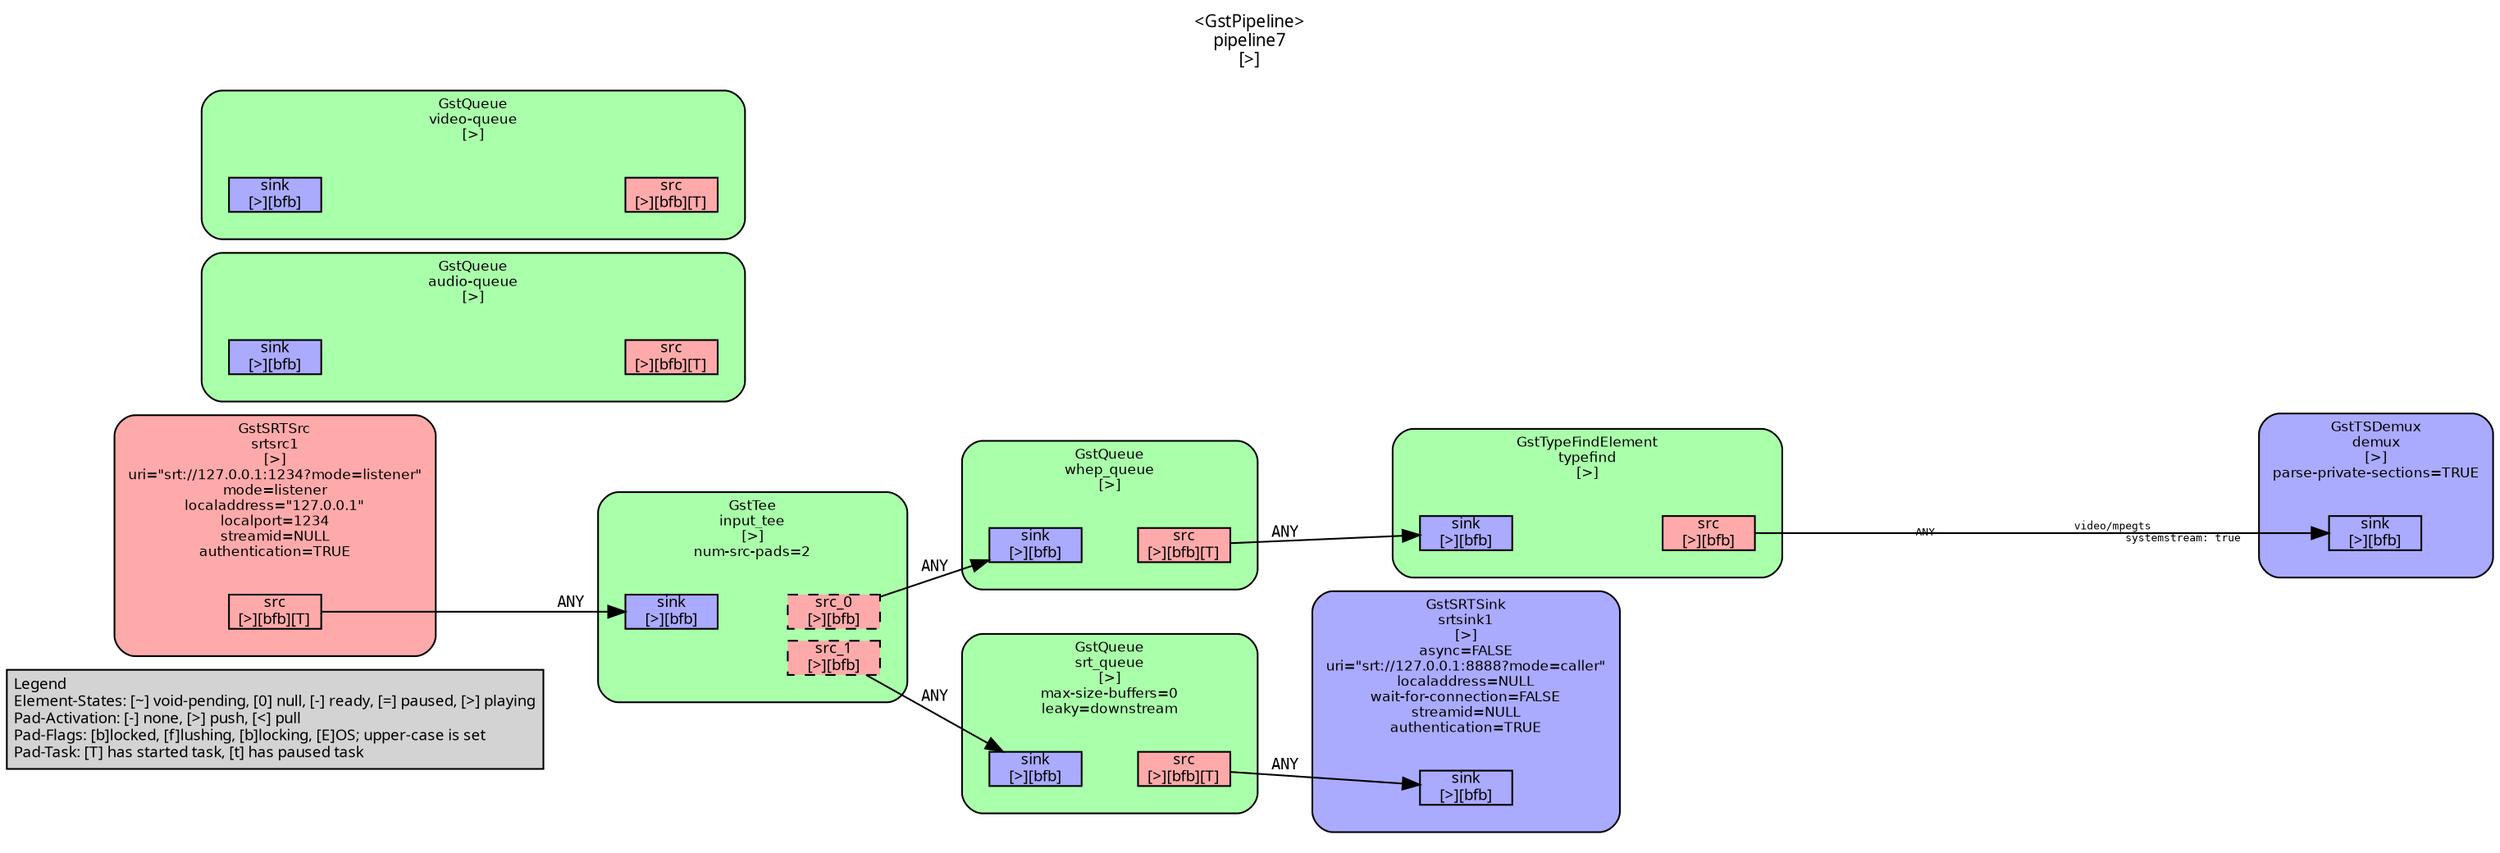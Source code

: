 digraph pipeline {
  rankdir=LR;
  fontname="sans";
  fontsize="10";
  labelloc=t;
  nodesep=.1;
  ranksep=.2;
  label="<GstPipeline>\npipeline7\n[>]";
  node [style="filled,rounded", shape=box, fontsize="9", fontname="sans", margin="0.0,0.0"];
  edge [labelfontsize="6", fontsize="9", fontname="monospace"];
  
  legend [
    pos="0,0!",
    margin="0.05,0.05",
    style="filled",
    label="Legend\lElement-States: [~] void-pending, [0] null, [-] ready, [=] paused, [>] playing\lPad-Activation: [-] none, [>] push, [<] pull\lPad-Flags: [b]locked, [f]lushing, [b]locking, [E]OS; upper-case is set\lPad-Task: [T] has started task, [t] has paused task\l",
  ];
  subgraph cluster_srtsink1_0x10719a7c0 {
    fontname="Bitstream Vera Sans";
    fontsize="8";
    style="filled,rounded";
    color=black;
    label="GstSRTSink\nsrtsink1\n[>]\nasync=FALSE\nuri=\"srt://127.0.0.1:8888?mode=caller\"\nlocaladdress=NULL\nwait-for-connection=FALSE\nstreamid=NULL\nauthentication=TRUE";
    subgraph cluster_srtsink1_0x10719a7c0_sink {
      label="";
      style="invis";
      srtsink1_0x10719a7c0_sink_0x1451c92e0 [color=black, fillcolor="#aaaaff", label="sink\n[>][bfb]", height="0.2", style="filled,solid"];
    }

    fillcolor="#aaaaff";
  }

  subgraph cluster_audio_queue_0x107135c00 {
    fontname="Bitstream Vera Sans";
    fontsize="8";
    style="filled,rounded";
    color=black;
    label="GstQueue\naudio-queue\n[>]";
    subgraph cluster_audio_queue_0x107135c00_sink {
      label="";
      style="invis";
      audio_queue_0x107135c00_sink_0x105a7cce0 [color=black, fillcolor="#aaaaff", label="sink\n[>][bfb]", height="0.2", style="filled,solid"];
    }

    subgraph cluster_audio_queue_0x107135c00_src {
      label="";
      style="invis";
      audio_queue_0x107135c00_src_0x1451c8bf0 [color=black, fillcolor="#ffaaaa", label="src\n[>][bfb][T]", height="0.2", style="filled,solid"];
    }

    audio_queue_0x107135c00_sink_0x105a7cce0 -> audio_queue_0x107135c00_src_0x1451c8bf0 [style="invis"];
    fillcolor="#aaffaa";
  }

  subgraph cluster_video_queue_0x107135900 {
    fontname="Bitstream Vera Sans";
    fontsize="8";
    style="filled,rounded";
    color=black;
    label="GstQueue\nvideo-queue\n[>]";
    subgraph cluster_video_queue_0x107135900_sink {
      label="";
      style="invis";
      video_queue_0x107135900_sink_0x1451c89a0 [color=black, fillcolor="#aaaaff", label="sink\n[>][bfb]", height="0.2", style="filled,solid"];
    }

    subgraph cluster_video_queue_0x107135900_src {
      label="";
      style="invis";
      video_queue_0x107135900_src_0x105a7dd10 [color=black, fillcolor="#ffaaaa", label="src\n[>][bfb][T]", height="0.2", style="filled,solid"];
    }

    video_queue_0x107135900_sink_0x1451c89a0 -> video_queue_0x107135900_src_0x105a7dd10 [style="invis"];
    fillcolor="#aaffaa";
  }

  subgraph cluster_demux_0x107134400 {
    fontname="Bitstream Vera Sans";
    fontsize="8";
    style="filled,rounded";
    color=black;
    label="GstTSDemux\ndemux\n[>]\nparse-private-sections=TRUE";
    subgraph cluster_demux_0x107134400_sink {
      label="";
      style="invis";
      demux_0x107134400_sink_0x1459353a0 [color=black, fillcolor="#aaaaff", label="sink\n[>][bfb]", height="0.2", style="filled,solid"];
    }

    fillcolor="#aaaaff";
  }

  subgraph cluster_typefind_0x105c38050 {
    fontname="Bitstream Vera Sans";
    fontsize="8";
    style="filled,rounded";
    color=black;
    label="GstTypeFindElement\ntypefind\n[>]";
    subgraph cluster_typefind_0x105c38050_sink {
      label="";
      style="invis";
      typefind_0x105c38050_sink_0x105a7d3d0 [color=black, fillcolor="#aaaaff", label="sink\n[>][bfb]", height="0.2", style="filled,solid"];
    }

    subgraph cluster_typefind_0x105c38050_src {
      label="";
      style="invis";
      typefind_0x105c38050_src_0x105a7c840 [color=black, fillcolor="#ffaaaa", label="src\n[>][bfb]", height="0.2", style="filled,solid"];
    }

    typefind_0x105c38050_sink_0x105a7d3d0 -> typefind_0x105c38050_src_0x105a7c840 [style="invis"];
    fillcolor="#aaffaa";
  }

  typefind_0x105c38050_src_0x105a7c840 -> demux_0x107134400_sink_0x1459353a0 [labeldistance="10", labelangle="0", label="                                                  ", taillabel="ANY", headlabel="video/mpegts\l        systemstream: true\l"]
  subgraph cluster_srt_queue_0x1072f92f0 {
    fontname="Bitstream Vera Sans";
    fontsize="8";
    style="filled,rounded";
    color=black;
    label="GstQueue\nsrt_queue\n[>]\nmax-size-buffers=0\nleaky=downstream";
    subgraph cluster_srt_queue_0x1072f92f0_sink {
      label="";
      style="invis";
      srt_queue_0x1072f92f0_sink_0x1451c8e40 [color=black, fillcolor="#aaaaff", label="sink\n[>][bfb]", height="0.2", style="filled,solid"];
    }

    subgraph cluster_srt_queue_0x1072f92f0_src {
      label="";
      style="invis";
      srt_queue_0x1072f92f0_src_0x1451c9090 [color=black, fillcolor="#ffaaaa", label="src\n[>][bfb][T]", height="0.2", style="filled,solid"];
    }

    srt_queue_0x1072f92f0_sink_0x1451c8e40 -> srt_queue_0x1072f92f0_src_0x1451c9090 [style="invis"];
    fillcolor="#aaffaa";
  }

  srt_queue_0x1072f92f0_src_0x1451c9090 -> srtsink1_0x10719a7c0_sink_0x1451c92e0 [label="ANY"]
  subgraph cluster_whep_queue_0x1072f83f0 {
    fontname="Bitstream Vera Sans";
    fontsize="8";
    style="filled,rounded";
    color=black;
    label="GstQueue\nwhep_queue\n[>]";
    subgraph cluster_whep_queue_0x1072f83f0_sink {
      label="";
      style="invis";
      whep_queue_0x1072f83f0_sink_0x1459355f0 [color=black, fillcolor="#aaaaff", label="sink\n[>][bfb]", height="0.2", style="filled,solid"];
    }

    subgraph cluster_whep_queue_0x1072f83f0_src {
      label="";
      style="invis";
      whep_queue_0x1072f83f0_src_0x105a7dac0 [color=black, fillcolor="#ffaaaa", label="src\n[>][bfb][T]", height="0.2", style="filled,solid"];
    }

    whep_queue_0x1072f83f0_sink_0x1459355f0 -> whep_queue_0x1072f83f0_src_0x105a7dac0 [style="invis"];
    fillcolor="#aaffaa";
  }

  whep_queue_0x1072f83f0_src_0x105a7dac0 -> typefind_0x105c38050_sink_0x105a7d3d0 [label="ANY"]
  subgraph cluster_input_tee_0x105a912a0 {
    fontname="Bitstream Vera Sans";
    fontsize="8";
    style="filled,rounded";
    color=black;
    label="GstTee\ninput_tee\n[>]\nnum-src-pads=2";
    subgraph cluster_input_tee_0x105a912a0_sink {
      label="";
      style="invis";
      input_tee_0x105a912a0_sink_0x105a7d180 [color=black, fillcolor="#aaaaff", label="sink\n[>][bfb]", height="0.2", style="filled,solid"];
    }

    subgraph cluster_input_tee_0x105a912a0_src {
      label="";
      style="invis";
      input_tee_0x105a912a0_src_0_0x14799ea00 [color=black, fillcolor="#ffaaaa", label="src_0\n[>][bfb]", height="0.2", style="filled,dashed"];
      input_tee_0x105a912a0_src_1_0x14799faa0 [color=black, fillcolor="#ffaaaa", label="src_1\n[>][bfb]", height="0.2", style="filled,dashed"];
    }

    input_tee_0x105a912a0_sink_0x105a7d180 -> input_tee_0x105a912a0_src_0_0x14799ea00 [style="invis"];
    fillcolor="#aaffaa";
  }

  input_tee_0x105a912a0_src_0_0x14799ea00 -> whep_queue_0x1072f83f0_sink_0x1459355f0 [label="ANY"]
  input_tee_0x105a912a0_src_1_0x14799faa0 -> srt_queue_0x1072f92f0_sink_0x1451c8e40 [label="ANY"]
  subgraph cluster_srtsrc1_0x1073f3780 {
    fontname="Bitstream Vera Sans";
    fontsize="8";
    style="filled,rounded";
    color=black;
    label="GstSRTSrc\nsrtsrc1\n[>]\nuri=\"srt://127.0.0.1:1234?mode=listener\"\nmode=listener\nlocaladdress=\"127.0.0.1\"\nlocalport=1234\nstreamid=NULL\nauthentication=TRUE";
    subgraph cluster_srtsrc1_0x1073f3780_src {
      label="";
      style="invis";
      srtsrc1_0x1073f3780_src_0x1451c8060 [color=black, fillcolor="#ffaaaa", label="src\n[>][bfb][T]", height="0.2", style="filled,solid"];
    }

    fillcolor="#ffaaaa";
  }

  srtsrc1_0x1073f3780_src_0x1451c8060 -> input_tee_0x105a912a0_sink_0x105a7d180 [label="ANY"]
}
